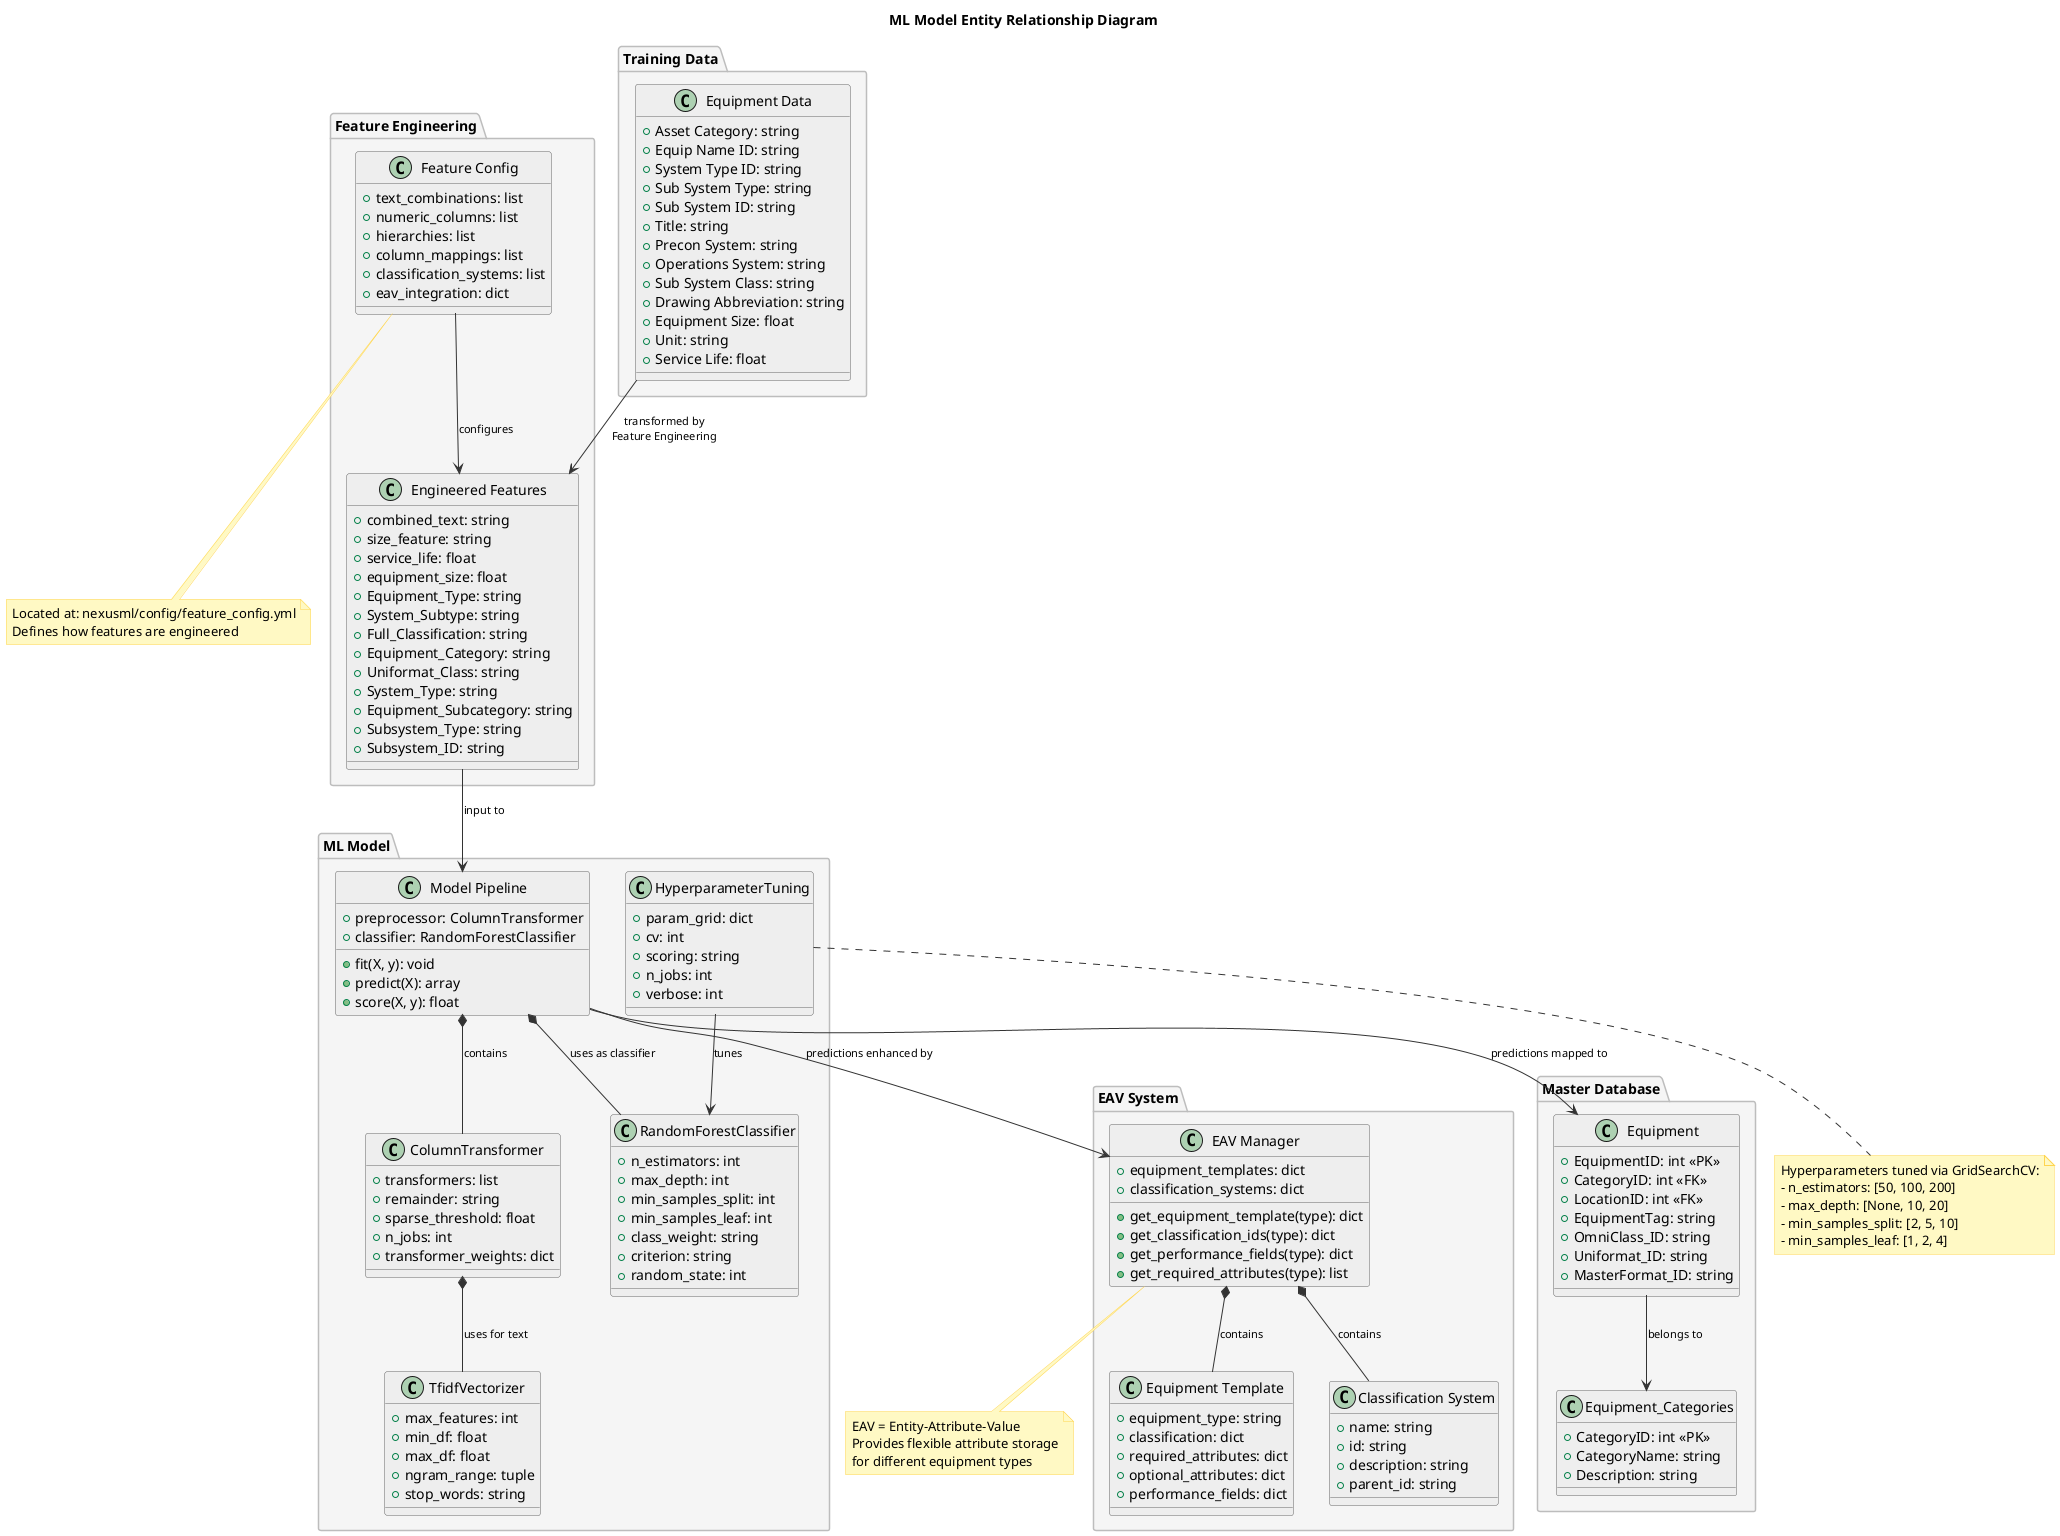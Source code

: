 @startuml "ML Model ER Diagram"

' Define styles
skinparam backgroundColor white
skinparam ClassBorderColor #666666
skinparam ClassBackgroundColor #EEEEEE
skinparam NoteBackgroundColor #FFF9C4
skinparam NoteBorderColor #FFD54F
skinparam PackageBackgroundColor #F5F5F5
skinparam PackageBorderColor #BDBDBD
skinparam ArrowColor #333333
skinparam ArrowFontSize 11

' Title
title ML Model Entity Relationship Diagram

' Define packages
package "Training Data" as TrainingData {
  class "Equipment Data" as EquipmentData {
    +Asset Category: string
    +Equip Name ID: string
    +System Type ID: string
    +Sub System Type: string
    +Sub System ID: string
    +Title: string
    +Precon System: string
    +Operations System: string
    +Sub System Class: string
    +Drawing Abbreviation: string
    +Equipment Size: float
    +Unit: string
    +Service Life: float
  }
}

package "Feature Engineering" as FeatureEngineering {
  class "Feature Config" as FeatureConfig {
    +text_combinations: list
    +numeric_columns: list
    +hierarchies: list
    +column_mappings: list
    +classification_systems: list
    +eav_integration: dict
  }
  
  class "Engineered Features" as EngineeredFeatures {
    +combined_text: string
    +size_feature: string
    +service_life: float
    +equipment_size: float
    +Equipment_Type: string
    +System_Subtype: string
    +Full_Classification: string
    +Equipment_Category: string
    +Uniformat_Class: string
    +System_Type: string
    +Equipment_Subcategory: string
    +Subsystem_Type: string
    +Subsystem_ID: string
  }
}

package "ML Model" as MLModel {
  class "Model Pipeline" as ModelPipeline {
    +preprocessor: ColumnTransformer
    +classifier: RandomForestClassifier
    +fit(X, y): void
    +predict(X): array
    +score(X, y): float
  }
  
  class "ColumnTransformer" as ColumnTransformer {
    +transformers: list
    +remainder: string
    +sparse_threshold: float
    +n_jobs: int
    +transformer_weights: dict
  }
  
  class "TfidfVectorizer" as TfidfVectorizer {
    +max_features: int
    +min_df: float
    +max_df: float
    +ngram_range: tuple
    +stop_words: string
  }
  
  class "RandomForestClassifier" as RandomForestClassifier {
    +n_estimators: int
    +max_depth: int
    +min_samples_split: int
    +min_samples_leaf: int
    +class_weight: string
    +criterion: string
    +random_state: int
  }
  
  class "HyperparameterTuning" as HyperparameterTuning {
    +param_grid: dict
    +cv: int
    +scoring: string
    +n_jobs: int
    +verbose: int
  }
}

package "EAV System" as EAVSystem {
  class "EAV Manager" as EAVManager {
    +equipment_templates: dict
    +classification_systems: dict
    +get_equipment_template(type): dict
    +get_classification_ids(type): dict
    +get_performance_fields(type): dict
    +get_required_attributes(type): list
  }
  
  class "Equipment Template" as EquipmentTemplate {
    +equipment_type: string
    +classification: dict
    +required_attributes: dict
    +optional_attributes: dict
    +performance_fields: dict
  }
  
  class "Classification System" as ClassificationSystem {
    +name: string
    +id: string
    +description: string
    +parent_id: string
  }
}

package "Master Database" as MasterDB {
  class "Equipment" as Equipment {
    +EquipmentID: int <<PK>>
    +CategoryID: int <<FK>>
    +LocationID: int <<FK>>
    +EquipmentTag: string
    +OmniClass_ID: string
    +Uniformat_ID: string
    +MasterFormat_ID: string
  }
  
  class "Equipment_Categories" as EquipmentCategories {
    +CategoryID: int <<PK>>
    +CategoryName: string
    +Description: string
  }
}

' Define relationships
EquipmentData --> EngineeredFeatures : "transformed by\nFeature Engineering"
FeatureConfig --> EngineeredFeatures : "configures"

EngineeredFeatures --> ModelPipeline : "input to"
ModelPipeline *-- ColumnTransformer : "contains"
ColumnTransformer *-- TfidfVectorizer : "uses for text"
ModelPipeline *-- RandomForestClassifier : "uses as classifier"
HyperparameterTuning --> RandomForestClassifier : "tunes"

ModelPipeline --> EAVManager : "predictions enhanced by"
EAVManager *-- EquipmentTemplate : "contains"
EAVManager *-- ClassificationSystem : "contains"

ModelPipeline --> Equipment : "predictions mapped to"
Equipment --> EquipmentCategories : "belongs to"

' Add notes
note bottom of FeatureConfig
  Located at: nexusml/config/feature_config.yml
  Defines how features are engineered
end note

note bottom of HyperparameterTuning
  Hyperparameters tuned via GridSearchCV:
  - n_estimators: [50, 100, 200]
  - max_depth: [None, 10, 20]
  - min_samples_split: [2, 5, 10]
  - min_samples_leaf: [1, 2, 4]
end note

note bottom of EAVManager
  EAV = Entity-Attribute-Value
  Provides flexible attribute storage
  for different equipment types
end note

@enduml
